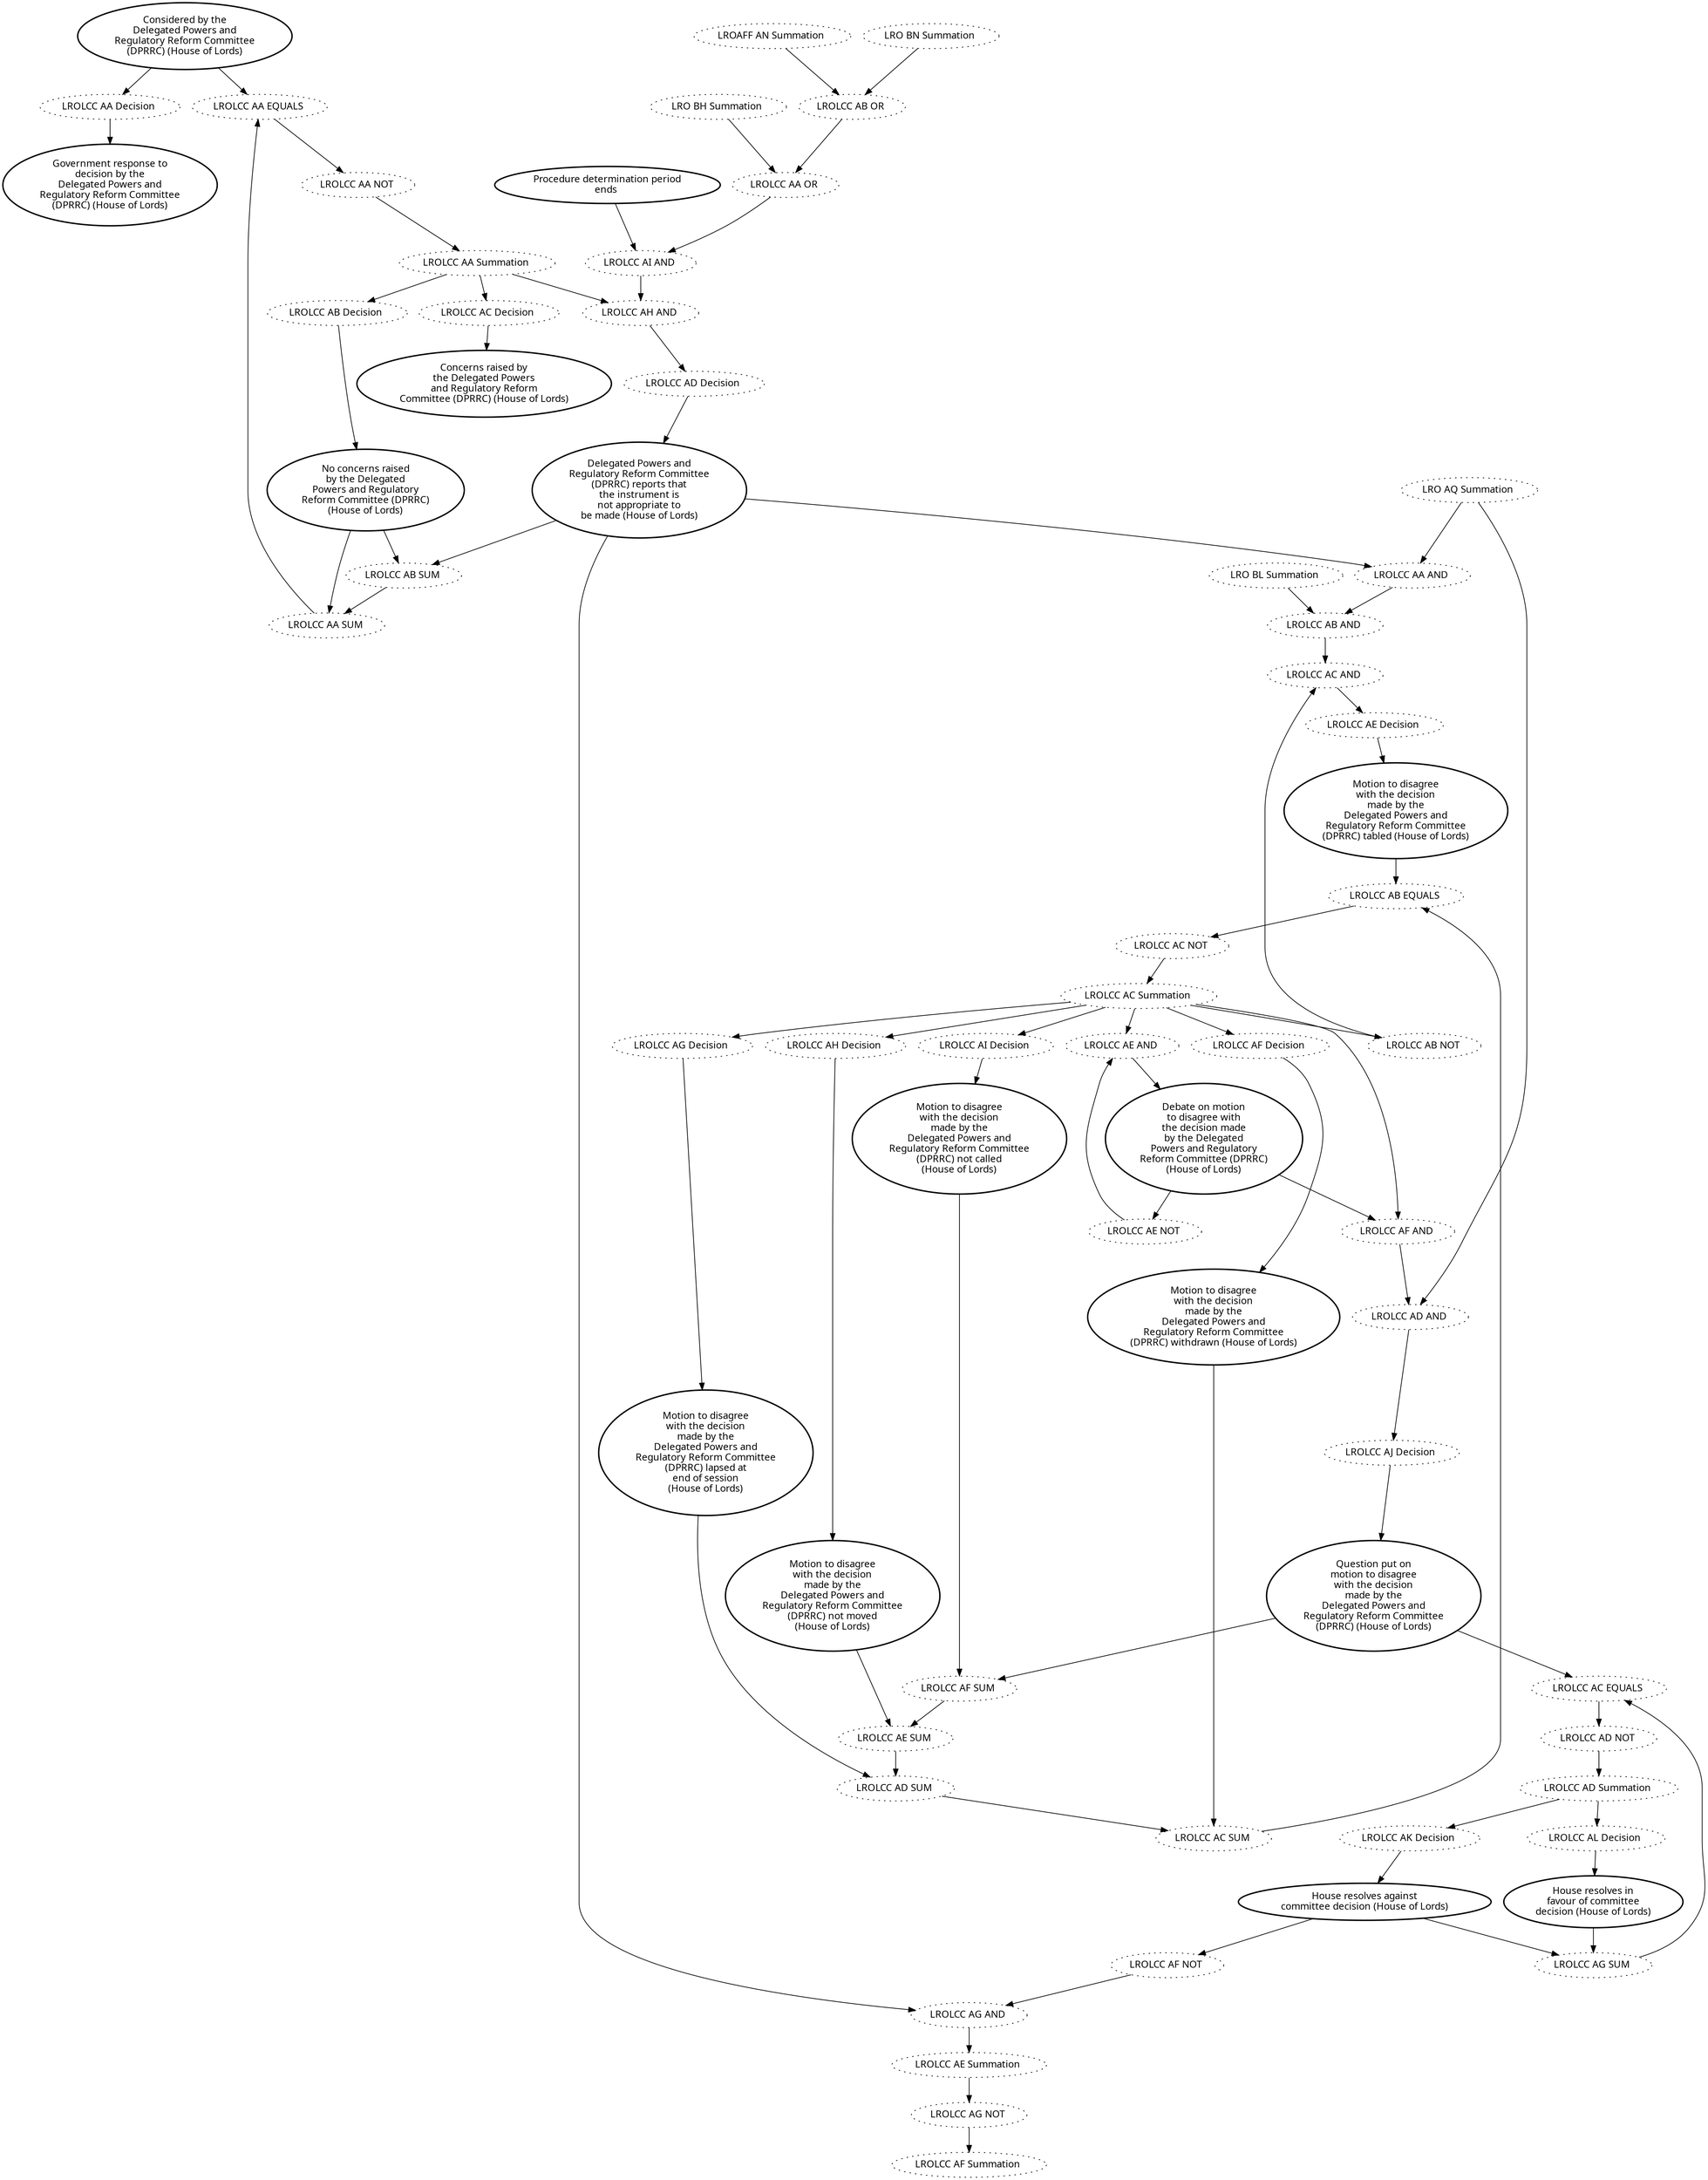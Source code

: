 digraph{graph[fontname="calibri"];node[fontname="calibri"];edge[fontname="calibri"];edge [style=solid, color=black];"1940"->"1913"[label=""];edge[style=solid, color=black];edge [style=solid, color=black];"1941"->"1914"[label=""];edge[style=solid, color=black];edge [style=solid, color=black];"1942"->"1915"[label=""];edge[style=solid, color=black];edge [style=solid, color=black];"1943"->"1916"[label=""];edge[style=solid, color=black];edge [style=solid, color=black];"1944"->"1917"[label=""];edge[style=solid, color=black];edge [style=solid, color=black];"1945"->"1918"[label=""];edge[style=solid, color=black];edge [style=solid, color=black];"1946"->"1919"[label=""];edge[style=solid, color=black];edge [style=solid, color=black];"1947"->"1920"[label=""];edge[style=solid, color=black];edge [style=solid, color=black];"1948"->"1921"[label=""];edge[style=solid, color=black];edge [style=solid, color=black];"1930"->"1922"[label=""];edge[style=solid, color=black];edge [style=solid, color=black];"1949"->"1923"[label=""];edge[style=solid, color=black];edge [style=solid, color=black];"1950"->"1924"[label=""];edge[style=solid, color=black];edge [style=solid, color=black];"1951"->"1925"[label=""];edge[style=solid, color=black];edge [style=solid, color=black];"1916"->"1926"[label=""];edge[style=solid, color=black];edge [style=solid, color=black];"2250"->"1926"[label=""];edge[style=solid, color=black];edge [style=solid, color=black];"1926"->"1927"[label=""];edge[style=solid, color=black];edge [style=solid, color=black];"2270"->"1927"[label=""];edge[style=solid, color=black];edge [style=solid, color=black];"1927"->"1928"[label=""];edge[style=solid, color=black];edge [style=solid, color=black];"1934"->"1928"[label=""];edge[style=solid, color=black];edge [style=solid, color=black];"2250"->"1929"[label=""];edge[style=solid, color=black];edge [style=solid, color=black];"1931"->"1929"[label=""];edge[style=solid, color=black];edge [style=solid, color=black];"1965"->"1930"[label=""];edge[style=solid, color=black];edge [style=solid, color=black];"1937"->"1930"[label=""];edge[style=solid, color=black];edge [style=solid, color=black];"1965"->"1931"[label=""];edge[style=solid, color=black];edge [style=solid, color=black];"1922"->"1931"[label=""];edge[style=solid, color=black];edge [style=solid, color=black];"1916"->"1932"[label=""];edge[style=solid, color=black];edge [style=solid, color=black];"1938"->"1932"[label=""];edge[style=solid, color=black];edge [style=solid, color=black];"1960"->"1933"[label=""];edge[style=solid, color=black];edge [style=solid, color=black];"1965"->"1934"[label=""];edge[style=solid, color=black];edge [style=solid, color=black];"1961"->"1935"[label=""];edge[style=solid, color=black];edge [style=solid, color=black];"1962"->"1936"[label=""];edge[style=solid, color=black];edge [style=solid, color=black];"1922"->"1937"[label=""];edge[style=solid, color=black];edge [style=solid, color=black];"1924"->"1938"[label=""];edge[style=solid, color=black];edge [style=solid, color=black];"1967"->"1939"[label=""];edge[style=solid, color=black];edge [style=solid, color=black];"1912"->"1940"[label=""];edge[style=solid, color=black];edge [style=solid, color=black];"1963"->"1941"[label=""];edge[style=solid, color=black];edge [style=solid, color=black];"1963"->"1942"[label=""];edge[style=solid, color=black];edge [style=solid, color=black];"2340"->"1943"[label=""];edge[style=solid, color=black];edge [style=solid, color=black];"1928"->"1944"[label=""];edge[style=solid, color=black];edge [style=solid, color=black];"1965"->"1945"[label=""];edge[style=solid, color=black];edge [style=solid, color=black];"1965"->"1946"[label=""];edge[style=solid, color=black];edge [style=solid, color=black];"1965"->"1947"[label=""];edge[style=solid, color=black];edge [style=solid, color=black];"1965"->"1948"[label=""];edge[style=solid, color=black];edge [style=solid, color=black];"1929"->"1949"[label=""];edge[style=solid, color=black];edge [style=solid, color=black];"1966"->"1950"[label=""];edge[style=solid, color=black];edge [style=solid, color=black];"1966"->"1951"[label=""];edge[style=solid, color=black];edge [style=solid, color=black];"1914"->"1953"[label=""];edge[style=solid, color=black];edge [style=solid, color=black];"1954"->"1953"[label=""];edge[style=solid, color=black];edge [style=solid, color=black];"1914"->"1954"[label=""];edge[style=solid, color=black];edge [style=solid, color=black];"1916"->"1954"[label=""];edge[style=solid, color=black];edge [style=solid, color=black];"1918"->"1955"[label=""];edge[style=solid, color=black];edge [style=solid, color=black];"1956"->"1955"[label=""];edge[style=solid, color=black];edge [style=solid, color=black];"1919"->"1956"[label=""];edge[style=solid, color=black];edge [style=solid, color=black];"1957"->"1956"[label=""];edge[style=solid, color=black];edge [style=solid, color=black];"1920"->"1957"[label=""];edge[style=solid, color=black];edge [style=solid, color=black];"1958"->"1957"[label=""];edge[style=solid, color=black];edge [style=solid, color=black];"1923"->"1958"[label=""];edge[style=solid, color=black];edge [style=solid, color=black];"1921"->"1958"[label=""];edge[style=solid, color=black];edge [style=solid, color=black];"1925"->"1959"[label=""];edge[style=solid, color=black];edge [style=solid, color=black];"1924"->"1959"[label=""];edge[style=solid, color=black];edge [style=solid, color=black];"1953"->"1960"[label=""];edge[style=solid, color=black];edge [style=solid, color=black];"1912"->"1960"[label=""];edge[style=solid, color=black];edge [style=solid, color=black];"1917"->"1961"[label=""];edge[style=solid, color=black];edge [style=solid, color=black];"1955"->"1961"[label=""];edge[style=solid, color=black];edge [style=solid, color=black];"1923"->"1962"[label=""];edge[style=solid, color=black];edge [style=solid, color=black];"1959"->"1962"[label=""];edge[style=solid, color=black];edge [style=solid, color=black];"1933"->"1963"[label=""];edge[style=solid, color=black];edge [style=solid, color=black];"1935"->"1965"[label=""];edge[style=solid, color=black];edge [style=solid, color=black];"1936"->"1966"[label=""];edge[style=solid, color=black];edge [style=solid, color=black];"1932"->"1967"[label=""];edge[style=solid, color=black];edge [style=solid, color=black];"1939"->"1968"[label=""];edge[style=solid, color=black];edge [style=solid, color=black];"1963"->"2340"[label=""];edge[style=solid, color=black];edge [style=solid, color=black];"2341"->"2340"[label=""];edge[style=solid, color=black];edge [style=solid, color=black];"2342"->"2341"[label=""];edge[style=solid, color=black];edge [style=solid, color=black];"2276"->"2341"[label=""];edge[style=solid, color=black];edge [style=solid, color=black];"2266"->"2342"[label=""];edge[style=solid, color=black];edge [style=solid, color=black];"2343"->"2342"[label=""];edge[style=solid, color=black];edge [style=solid, color=black];"2339"->"2343"[label=""];edge[style=solid, color=black];edge [style=solid, color=black];"2338"->"2343"[label=""];edge[style=solid, color=black];"1940" [label="LROLCC AA Decision ", style=dotted];"1941" [label="LROLCC AB Decision ", style=dotted];"1942" [label="LROLCC AC Decision ", style=dotted];"1943" [label="LROLCC AD Decision ", style=dotted];"1944" [label="LROLCC AE Decision ", style=dotted];"1945" [label="LROLCC AF Decision ", style=dotted];"1946" [label="LROLCC AG Decision ", style=dotted];"1947" [label="LROLCC AH Decision ", style=dotted];"1948" [label="LROLCC AI Decision ", style=dotted];"1930" [label="LROLCC AE AND ", style=dotted];"1949" [label="LROLCC AJ Decision ", style=dotted];"1950" [label="LROLCC AK Decision ", style=dotted];"1951" [label="LROLCC AL Decision ", style=dotted];"1916" [label="Delegated Powers and\nRegulatory Reform Committee\n(DPRRC) reports that\nthe instrument is\nnot appropriate to\nbe made (House of Lords)", style=bold];"2250" [label="LRO AQ Summation ", style=dotted];"1926" [label="LROLCC AA AND ", style=dotted];"2270" [label="LRO BL Summation ", style=dotted];"1927" [label="LROLCC AB AND ", style=dotted];"1934" [label="LROLCC AB NOT ", style=dotted];"1931" [label="LROLCC AF AND ", style=dotted];"1965" [label="LROLCC AC Summation ", style=dotted];"1937" [label="LROLCC AE NOT ", style=dotted];"1922" [label="Debate on motion\nto disagree with\nthe decision made\nby the Delegated\nPowers and Regulatory\nReform Committee (DPRRC)\n(House of Lords)", style=bold];"1938" [label="LROLCC AF NOT ", style=dotted];"1960" [label="LROLCC AA EQUALS ", style=dotted];"1961" [label="LROLCC AB EQUALS ", style=dotted];"1962" [label="LROLCC AC EQUALS ", style=dotted];"1924" [label="House resolves against\ncommittee decision (House of Lords)", style=bold];"1967" [label="LROLCC AE Summation ", style=dotted];"1912" [label="Considered by the\nDelegated Powers and\nRegulatory Reform Committee\n(DPRRC) (House of Lords)", style=bold];"1963" [label="LROLCC AA Summation ", style=dotted];"2340" [label="LROLCC AH AND ", style=dotted];"1928" [label="LROLCC AC AND ", style=dotted];"1929" [label="LROLCC AD AND ", style=dotted];"1966" [label="LROLCC AD Summation ", style=dotted];"1914" [label="No concerns raised\nby the Delegated\nPowers and Regulatory\nReform Committee (DPRRC)\n(House of Lords)", style=bold];"1954" [label="LROLCC AB SUM ", style=dotted];"1918" [label="Motion to disagree\nwith the decision\nmade by the\nDelegated Powers and\nRegulatory Reform Committee\n(DPRRC) withdrawn (House of Lords)", style=bold];"1956" [label="LROLCC AD SUM ", style=dotted];"1919" [label="Motion to disagree\nwith the decision\nmade by the\nDelegated Powers and\nRegulatory Reform Committee\n(DPRRC) lapsed at\nend of session\n(House of Lords)", style=bold];"1957" [label="LROLCC AE SUM ", style=dotted];"1920" [label="Motion to disagree\nwith the decision\nmade by the\nDelegated Powers and\nRegulatory Reform Committee\n(DPRRC) not moved\n(House of Lords)", style=bold];"1958" [label="LROLCC AF SUM ", style=dotted];"1923" [label="Question put on\nmotion to disagree\nwith the decision\nmade by the\nDelegated Powers and\nRegulatory Reform Committee\n(DPRRC) (House of Lords)", style=bold];"1921" [label="Motion to disagree\nwith the decision\nmade by the\nDelegated Powers and\nRegulatory Reform Committee\n(DPRRC) not called\n(House of Lords)", style=bold];"1925" [label="House resolves in\nfavour of committee\ndecision (House of Lords)", style=bold];"1953" [label="LROLCC AA SUM ", style=dotted];"1917" [label="Motion to disagree\nwith the decision\nmade by the\nDelegated Powers and\nRegulatory Reform Committee\n(DPRRC) tabled (House of Lords)", style=bold];"1955" [label="LROLCC AC SUM ", style=dotted];"1959" [label="LROLCC AG SUM ", style=dotted];"1933" [label="LROLCC AA NOT ", style=dotted];"1935" [label="LROLCC AC NOT ", style=dotted];"1936" [label="LROLCC AD NOT ", style=dotted];"1932" [label="LROLCC AG AND ", style=dotted];"1939" [label="LROLCC AG NOT ", style=dotted];"2341" [label="LROLCC AI AND ", style=dotted];"2342" [label="LROLCC AA OR ", style=dotted];"2276" [label="Procedure determination period\nends ", style=bold];"2266" [label="LRO BH Summation ", style=dotted];"2343" [label="LROLCC AB OR ", style=dotted];"2339" [label="LRO BN Summation ", style=dotted];"2338" [label="LROAFF AN Summation ", style=dotted];"1913" [label="Government response to\ndecision by the\nDelegated Powers and\nRegulatory Reform Committee\n(DPRRC) (House of Lords)", style=bold];"1915" [label="Concerns raised by\nthe Delegated Powers\nand Regulatory Reform\nCommittee (DPRRC) (House of Lords)", style=bold];"1968" [label="LROLCC AF Summation ", style=dotted];}
